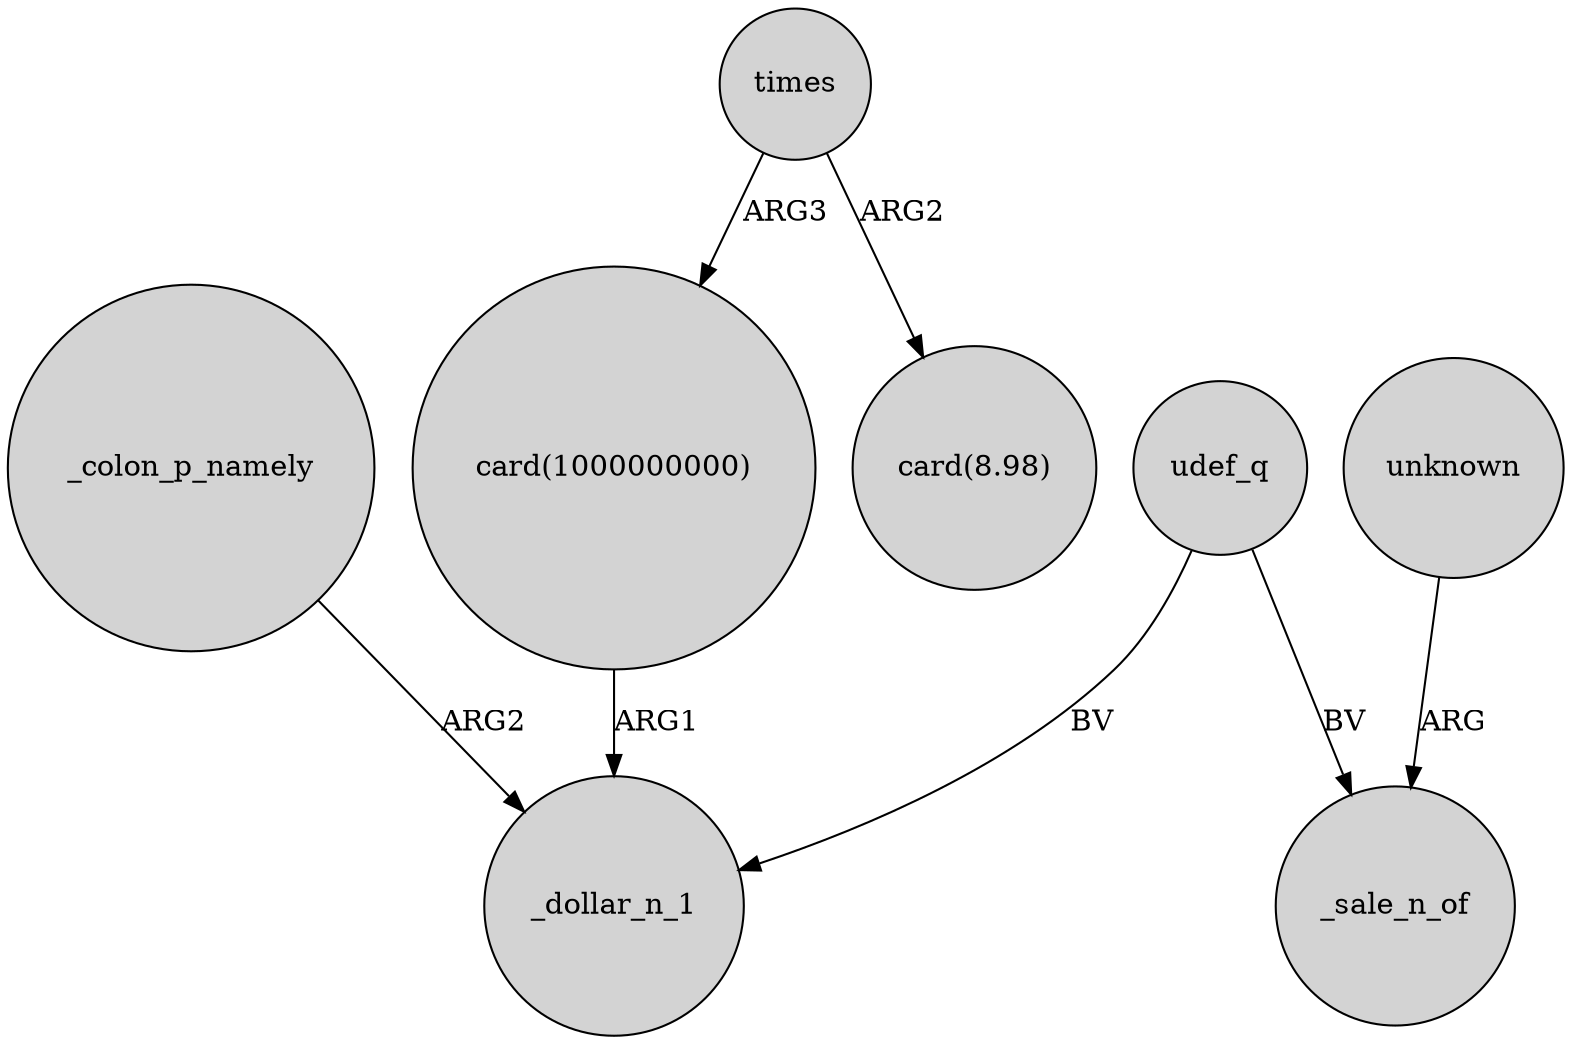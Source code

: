 digraph {
	node [shape=circle style=filled]
	_colon_p_namely -> _dollar_n_1 [label=ARG2]
	"card(1000000000)" -> _dollar_n_1 [label=ARG1]
	unknown -> _sale_n_of [label=ARG]
	times -> "card(8.98)" [label=ARG2]
	times -> "card(1000000000)" [label=ARG3]
	udef_q -> _dollar_n_1 [label=BV]
	udef_q -> _sale_n_of [label=BV]
}
